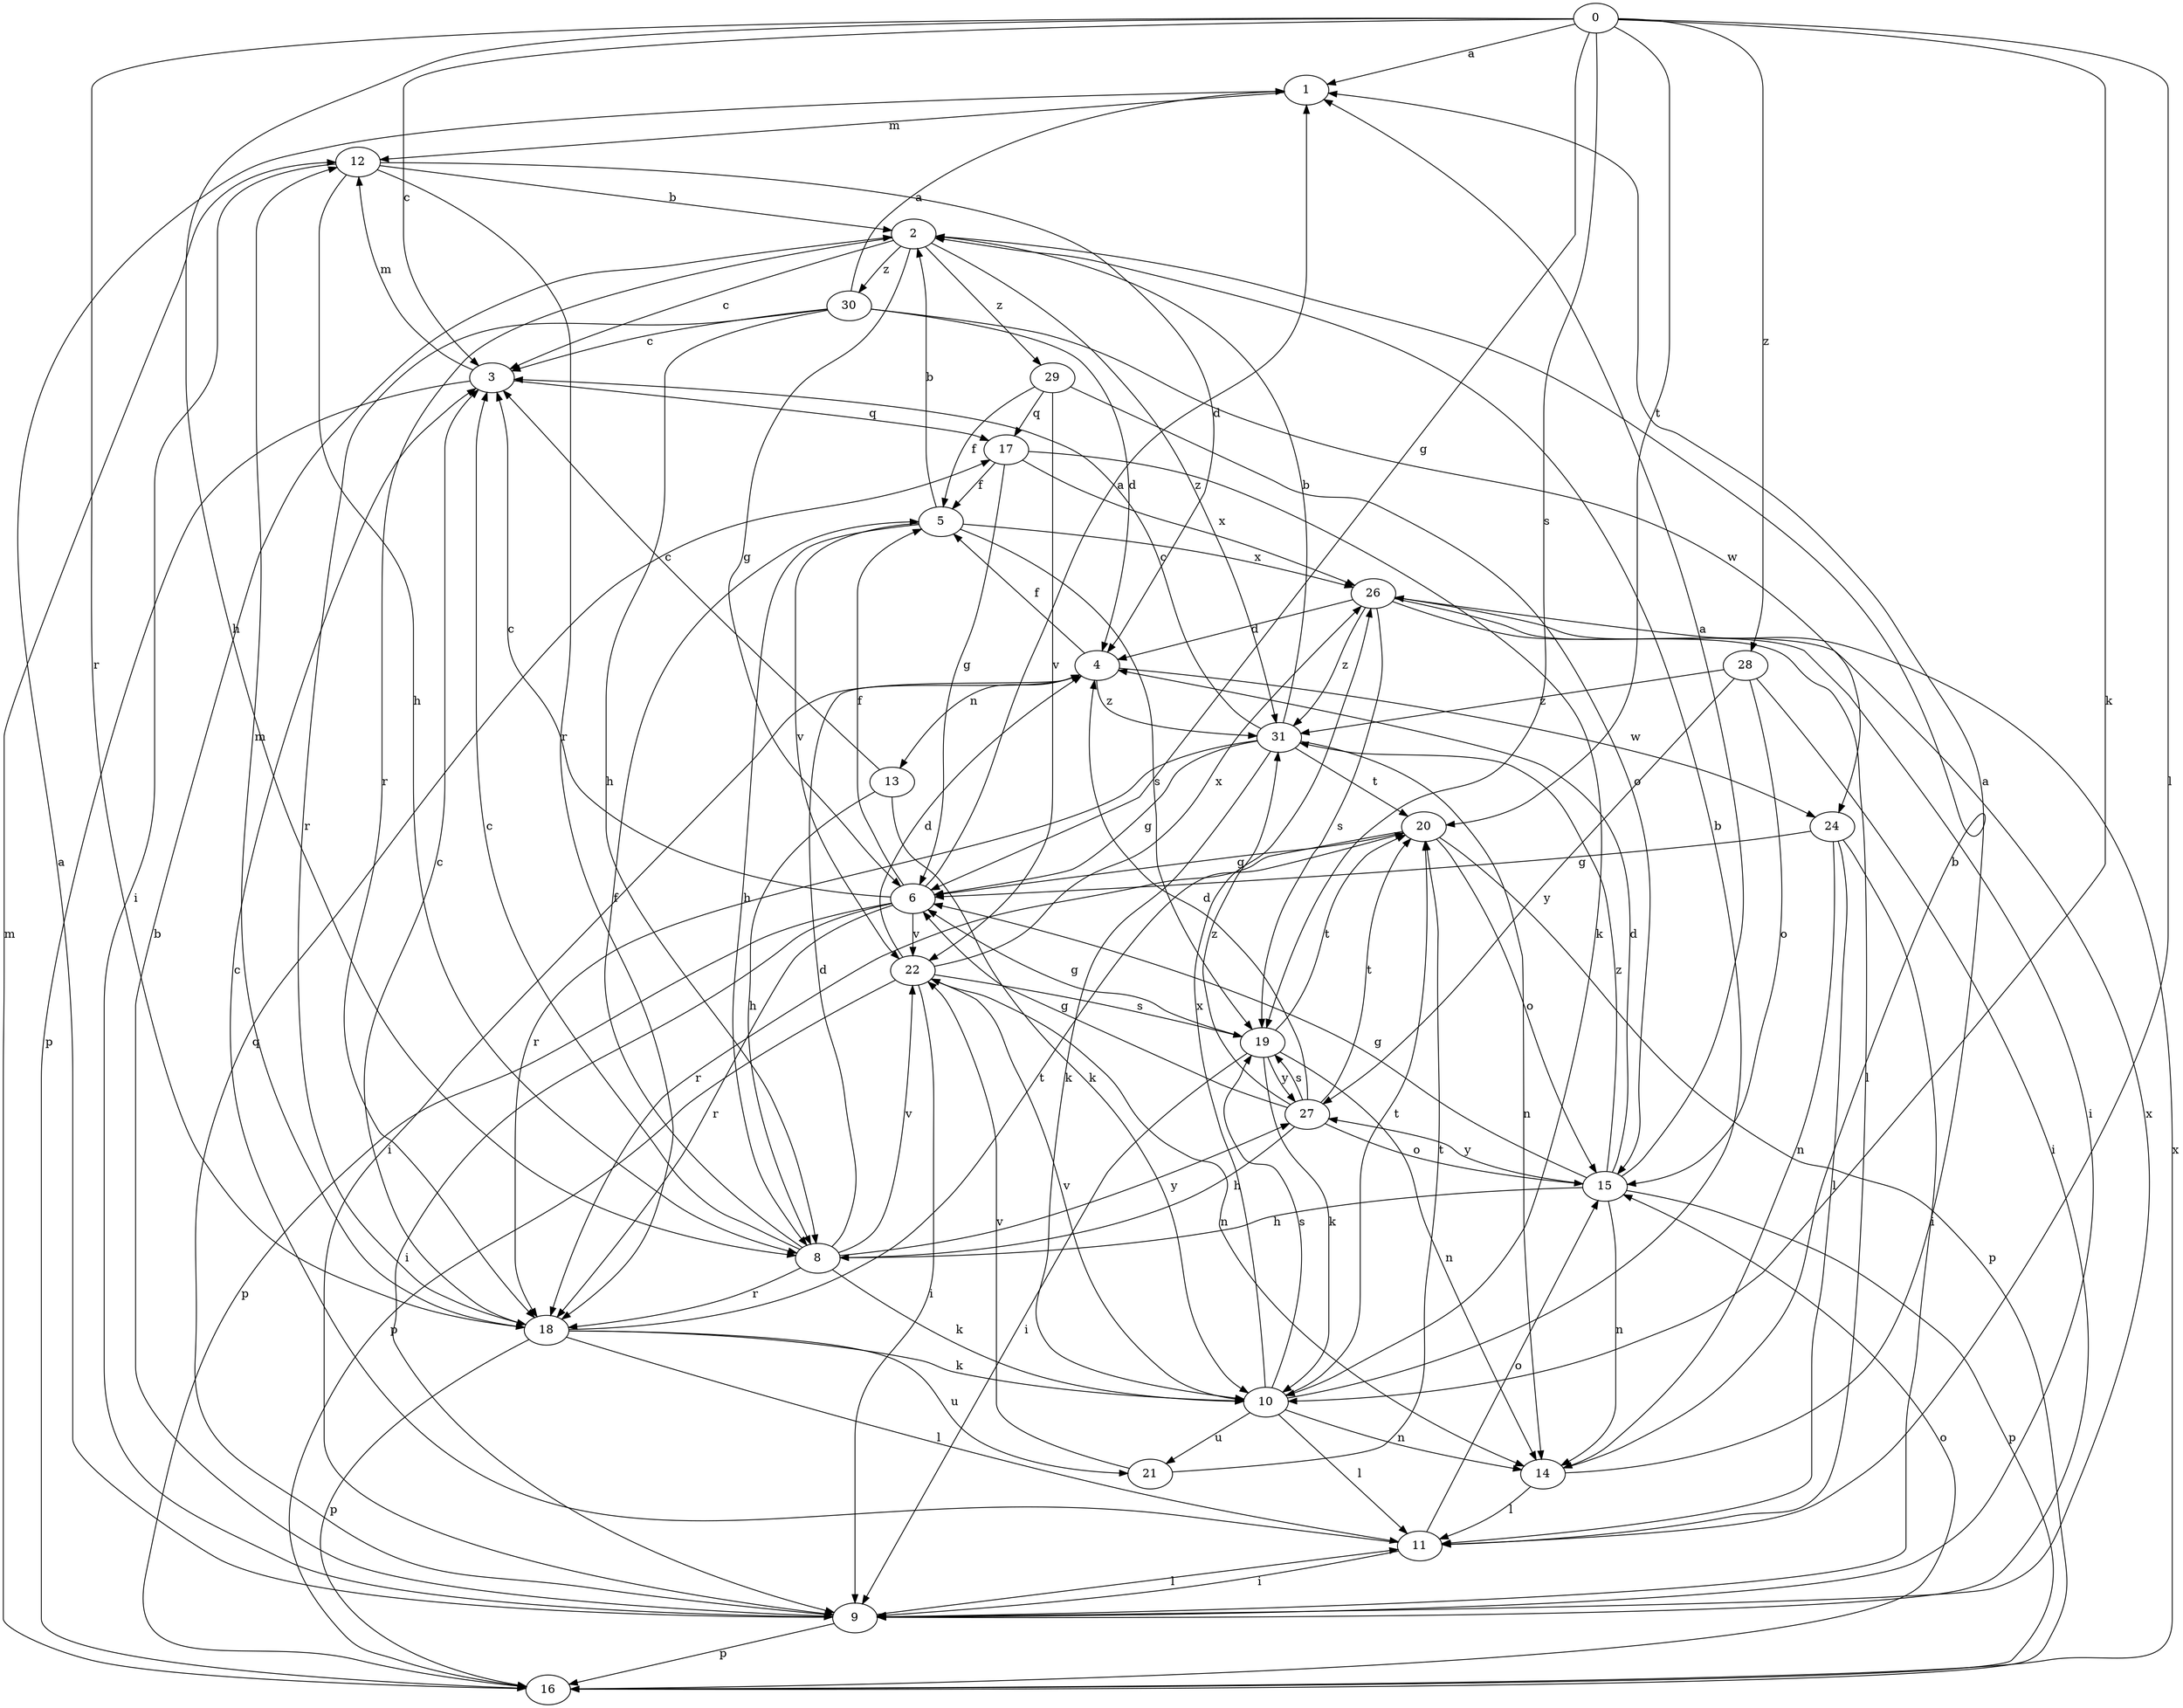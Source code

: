 strict digraph  {
0;
1;
2;
3;
4;
5;
6;
8;
9;
10;
11;
12;
13;
14;
15;
16;
17;
18;
19;
20;
21;
22;
24;
26;
27;
28;
29;
30;
31;
0 -> 1  [label=a];
0 -> 3  [label=c];
0 -> 6  [label=g];
0 -> 8  [label=h];
0 -> 10  [label=k];
0 -> 11  [label=l];
0 -> 18  [label=r];
0 -> 19  [label=s];
0 -> 20  [label=t];
0 -> 28  [label=z];
1 -> 12  [label=m];
2 -> 3  [label=c];
2 -> 6  [label=g];
2 -> 18  [label=r];
2 -> 29  [label=z];
2 -> 30  [label=z];
2 -> 31  [label=z];
3 -> 12  [label=m];
3 -> 16  [label=p];
3 -> 17  [label=q];
4 -> 5  [label=f];
4 -> 9  [label=i];
4 -> 13  [label=n];
4 -> 24  [label=w];
4 -> 31  [label=z];
5 -> 2  [label=b];
5 -> 8  [label=h];
5 -> 19  [label=s];
5 -> 22  [label=v];
5 -> 26  [label=x];
6 -> 1  [label=a];
6 -> 3  [label=c];
6 -> 5  [label=f];
6 -> 9  [label=i];
6 -> 16  [label=p];
6 -> 18  [label=r];
6 -> 22  [label=v];
8 -> 3  [label=c];
8 -> 4  [label=d];
8 -> 5  [label=f];
8 -> 10  [label=k];
8 -> 18  [label=r];
8 -> 22  [label=v];
8 -> 27  [label=y];
9 -> 1  [label=a];
9 -> 2  [label=b];
9 -> 11  [label=l];
9 -> 16  [label=p];
9 -> 17  [label=q];
9 -> 26  [label=x];
10 -> 2  [label=b];
10 -> 11  [label=l];
10 -> 14  [label=n];
10 -> 19  [label=s];
10 -> 20  [label=t];
10 -> 21  [label=u];
10 -> 22  [label=v];
10 -> 26  [label=x];
11 -> 3  [label=c];
11 -> 9  [label=i];
11 -> 15  [label=o];
12 -> 2  [label=b];
12 -> 4  [label=d];
12 -> 8  [label=h];
12 -> 9  [label=i];
12 -> 18  [label=r];
13 -> 3  [label=c];
13 -> 8  [label=h];
13 -> 10  [label=k];
14 -> 1  [label=a];
14 -> 2  [label=b];
14 -> 11  [label=l];
15 -> 1  [label=a];
15 -> 4  [label=d];
15 -> 6  [label=g];
15 -> 8  [label=h];
15 -> 14  [label=n];
15 -> 16  [label=p];
15 -> 27  [label=y];
15 -> 31  [label=z];
16 -> 12  [label=m];
16 -> 15  [label=o];
16 -> 26  [label=x];
17 -> 5  [label=f];
17 -> 6  [label=g];
17 -> 10  [label=k];
17 -> 26  [label=x];
18 -> 3  [label=c];
18 -> 10  [label=k];
18 -> 11  [label=l];
18 -> 12  [label=m];
18 -> 16  [label=p];
18 -> 20  [label=t];
18 -> 21  [label=u];
19 -> 6  [label=g];
19 -> 9  [label=i];
19 -> 10  [label=k];
19 -> 14  [label=n];
19 -> 20  [label=t];
19 -> 27  [label=y];
20 -> 6  [label=g];
20 -> 15  [label=o];
20 -> 16  [label=p];
20 -> 18  [label=r];
21 -> 20  [label=t];
21 -> 22  [label=v];
22 -> 4  [label=d];
22 -> 9  [label=i];
22 -> 14  [label=n];
22 -> 16  [label=p];
22 -> 19  [label=s];
22 -> 26  [label=x];
24 -> 6  [label=g];
24 -> 9  [label=i];
24 -> 11  [label=l];
24 -> 14  [label=n];
26 -> 4  [label=d];
26 -> 9  [label=i];
26 -> 11  [label=l];
26 -> 19  [label=s];
26 -> 31  [label=z];
27 -> 4  [label=d];
27 -> 6  [label=g];
27 -> 8  [label=h];
27 -> 15  [label=o];
27 -> 19  [label=s];
27 -> 20  [label=t];
27 -> 31  [label=z];
28 -> 9  [label=i];
28 -> 15  [label=o];
28 -> 27  [label=y];
28 -> 31  [label=z];
29 -> 5  [label=f];
29 -> 15  [label=o];
29 -> 17  [label=q];
29 -> 22  [label=v];
30 -> 1  [label=a];
30 -> 3  [label=c];
30 -> 4  [label=d];
30 -> 8  [label=h];
30 -> 18  [label=r];
30 -> 24  [label=w];
31 -> 2  [label=b];
31 -> 3  [label=c];
31 -> 6  [label=g];
31 -> 10  [label=k];
31 -> 14  [label=n];
31 -> 18  [label=r];
31 -> 20  [label=t];
}
